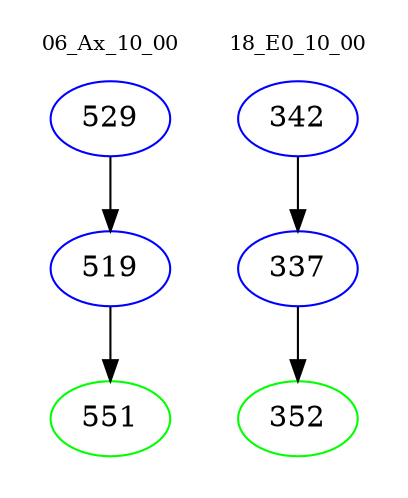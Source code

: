 digraph{
subgraph cluster_0 {
color = white
label = "06_Ax_10_00";
fontsize=10;
T0_529 [label="529", color="blue"]
T0_529 -> T0_519 [color="black"]
T0_519 [label="519", color="blue"]
T0_519 -> T0_551 [color="black"]
T0_551 [label="551", color="green"]
}
subgraph cluster_1 {
color = white
label = "18_E0_10_00";
fontsize=10;
T1_342 [label="342", color="blue"]
T1_342 -> T1_337 [color="black"]
T1_337 [label="337", color="blue"]
T1_337 -> T1_352 [color="black"]
T1_352 [label="352", color="green"]
}
}
